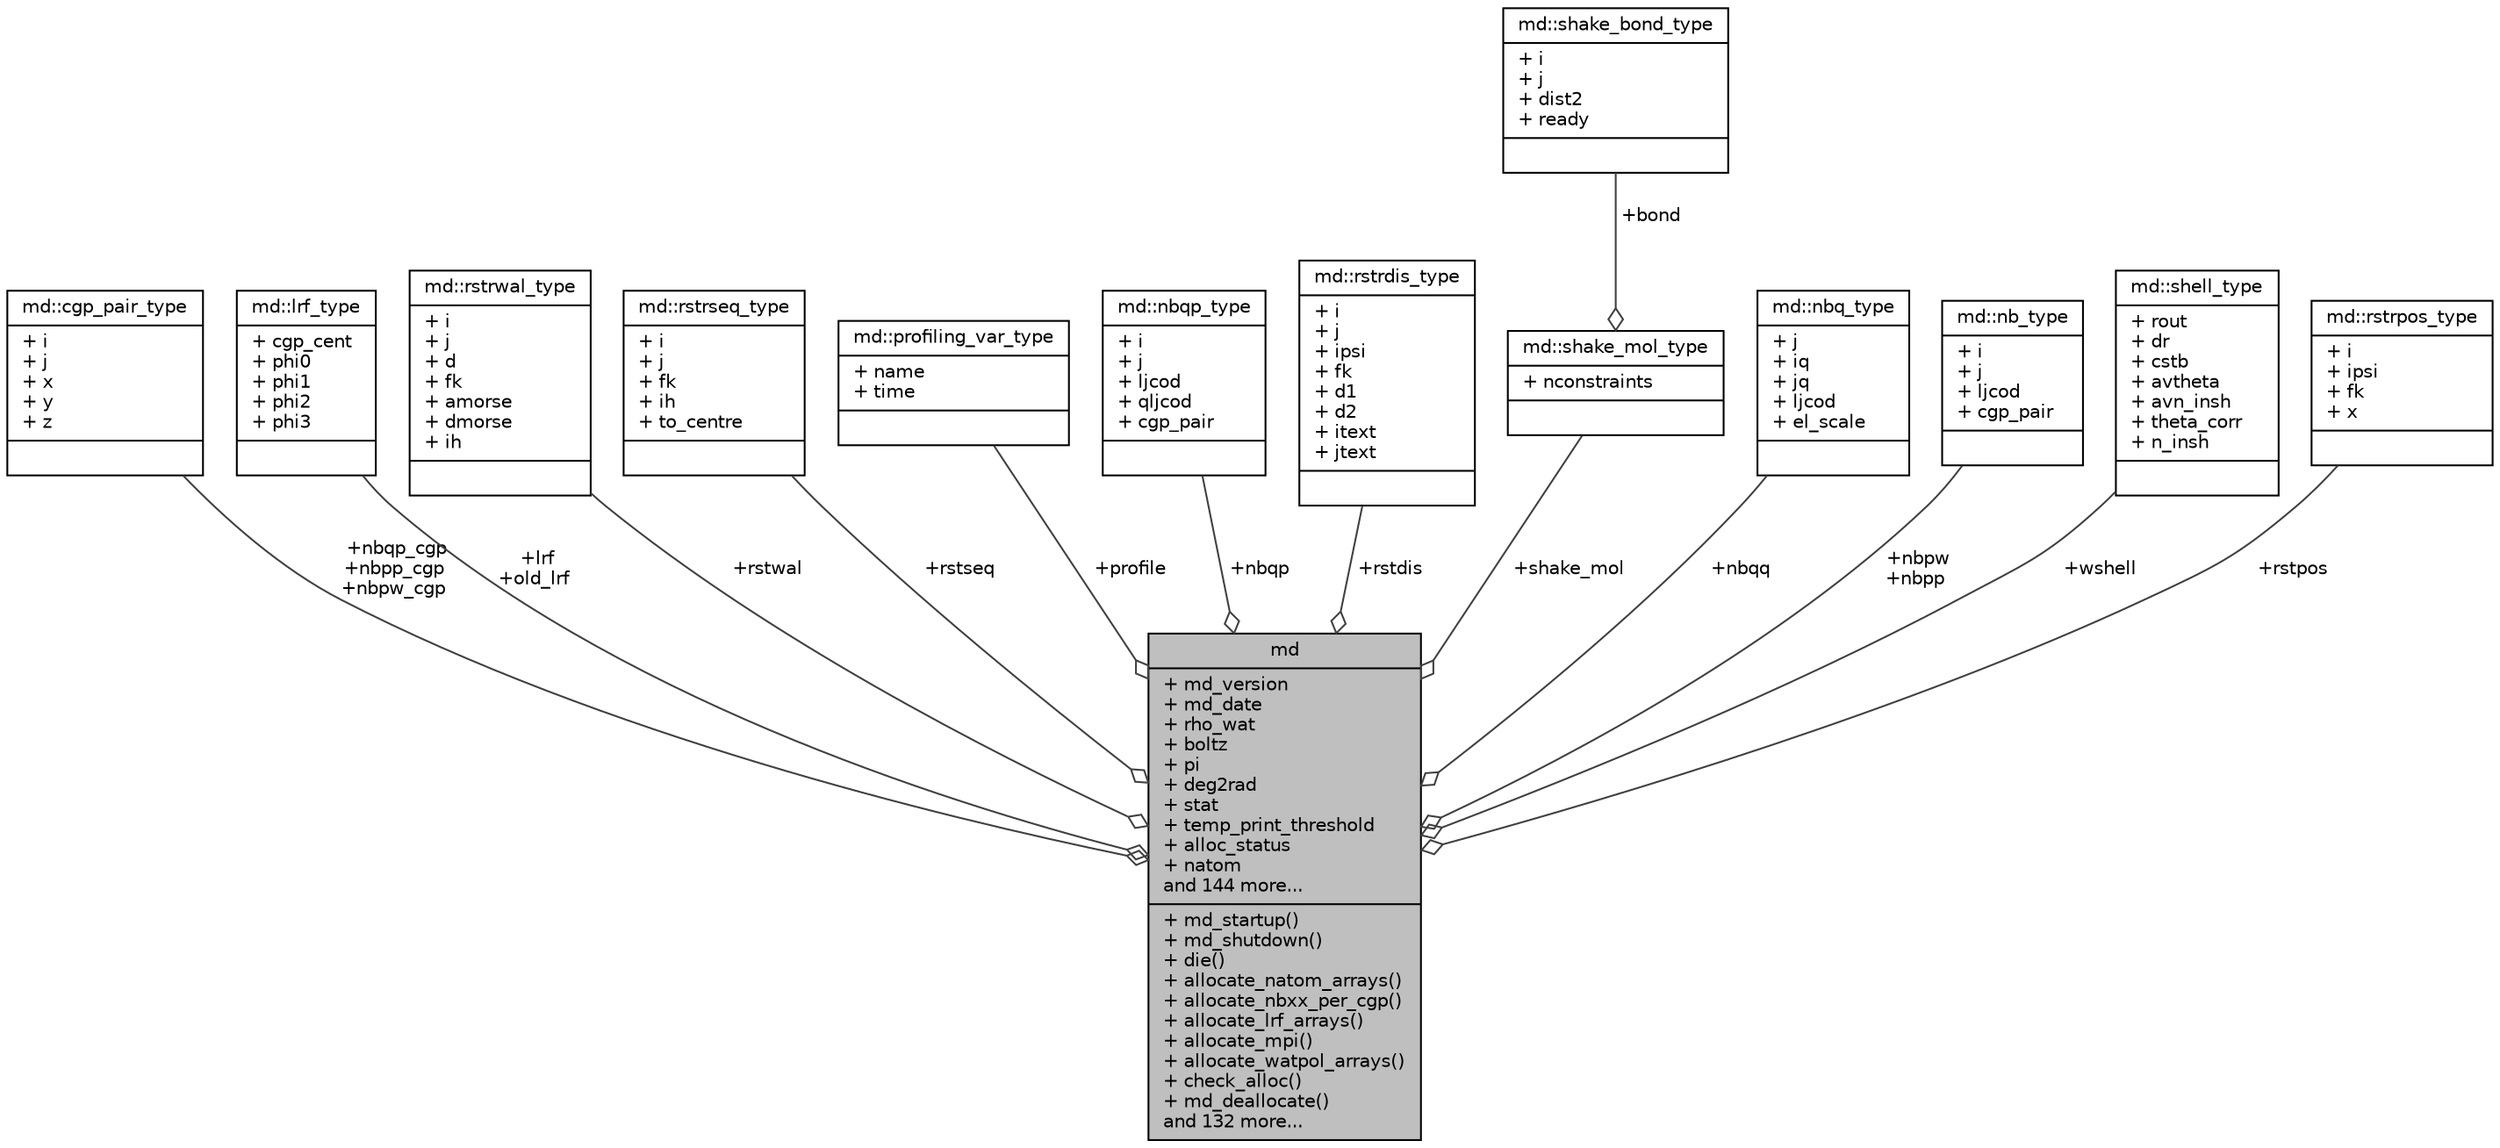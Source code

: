 digraph "md"
{
  edge [fontname="Helvetica",fontsize="10",labelfontname="Helvetica",labelfontsize="10"];
  node [fontname="Helvetica",fontsize="10",shape=record];
  Node1 [label="{md\n|+ md_version\l+ md_date\l+ rho_wat\l+ boltz\l+ pi\l+ deg2rad\l+ stat\l+ temp_print_threshold\l+ alloc_status\l+ natom\land 144 more...\l|+ md_startup()\l+ md_shutdown()\l+ die()\l+ allocate_natom_arrays()\l+ allocate_nbxx_per_cgp()\l+ allocate_lrf_arrays()\l+ allocate_mpi()\l+ allocate_watpol_arrays()\l+ check_alloc()\l+ md_deallocate()\land 132 more...\l}",height=0.2,width=0.4,color="black", fillcolor="grey75", style="filled" fontcolor="black"];
  Node2 -> Node1 [color="grey25",fontsize="10",style="solid",label=" +nbqp_cgp\n+nbpp_cgp\n+nbpw_cgp" ,arrowhead="odiamond",fontname="Helvetica"];
  Node2 [label="{md::cgp_pair_type\n|+ i\l+ j\l+ x\l+ y\l+ z\l|}",height=0.2,width=0.4,color="black", fillcolor="white", style="filled",URL="$structmd_1_1cgp__pair__type.html"];
  Node3 -> Node1 [color="grey25",fontsize="10",style="solid",label=" +lrf\n+old_lrf" ,arrowhead="odiamond",fontname="Helvetica"];
  Node3 [label="{md::lrf_type\n|+ cgp_cent\l+ phi0\l+ phi1\l+ phi2\l+ phi3\l|}",height=0.2,width=0.4,color="black", fillcolor="white", style="filled",URL="$structmd_1_1lrf__type.html"];
  Node4 -> Node1 [color="grey25",fontsize="10",style="solid",label=" +rstwal" ,arrowhead="odiamond",fontname="Helvetica"];
  Node4 [label="{md::rstrwal_type\n|+ i\l+ j\l+ d\l+ fk\l+ amorse\l+ dmorse\l+ ih\l|}",height=0.2,width=0.4,color="black", fillcolor="white", style="filled",URL="$structmd_1_1rstrwal__type.html"];
  Node5 -> Node1 [color="grey25",fontsize="10",style="solid",label=" +rstseq" ,arrowhead="odiamond",fontname="Helvetica"];
  Node5 [label="{md::rstrseq_type\n|+ i\l+ j\l+ fk\l+ ih\l+ to_centre\l|}",height=0.2,width=0.4,color="black", fillcolor="white", style="filled",URL="$structmd_1_1rstrseq__type.html"];
  Node6 -> Node1 [color="grey25",fontsize="10",style="solid",label=" +profile" ,arrowhead="odiamond",fontname="Helvetica"];
  Node6 [label="{md::profiling_var_type\n|+ name\l+ time\l|}",height=0.2,width=0.4,color="black", fillcolor="white", style="filled",URL="$structmd_1_1profiling__var__type.html"];
  Node7 -> Node1 [color="grey25",fontsize="10",style="solid",label=" +nbqp" ,arrowhead="odiamond",fontname="Helvetica"];
  Node7 [label="{md::nbqp_type\n|+ i\l+ j\l+ ljcod\l+ qljcod\l+ cgp_pair\l|}",height=0.2,width=0.4,color="black", fillcolor="white", style="filled",URL="$structmd_1_1nbqp__type.html"];
  Node8 -> Node1 [color="grey25",fontsize="10",style="solid",label=" +rstdis" ,arrowhead="odiamond",fontname="Helvetica"];
  Node8 [label="{md::rstrdis_type\n|+ i\l+ j\l+ ipsi\l+ fk\l+ d1\l+ d2\l+ itext\l+ jtext\l|}",height=0.2,width=0.4,color="black", fillcolor="white", style="filled",URL="$structmd_1_1rstrdis__type.html"];
  Node9 -> Node1 [color="grey25",fontsize="10",style="solid",label=" +shake_mol" ,arrowhead="odiamond",fontname="Helvetica"];
  Node9 [label="{md::shake_mol_type\n|+ nconstraints\l|}",height=0.2,width=0.4,color="black", fillcolor="white", style="filled",URL="$structmd_1_1shake__mol__type.html"];
  Node10 -> Node9 [color="grey25",fontsize="10",style="solid",label=" +bond" ,arrowhead="odiamond",fontname="Helvetica"];
  Node10 [label="{md::shake_bond_type\n|+ i\l+ j\l+ dist2\l+ ready\l|}",height=0.2,width=0.4,color="black", fillcolor="white", style="filled",URL="$structmd_1_1shake__bond__type.html"];
  Node11 -> Node1 [color="grey25",fontsize="10",style="solid",label=" +nbqq" ,arrowhead="odiamond",fontname="Helvetica"];
  Node11 [label="{md::nbq_type\n|+ j\l+ iq\l+ jq\l+ ljcod\l+ el_scale\l|}",height=0.2,width=0.4,color="black", fillcolor="white", style="filled",URL="$structmd_1_1nbq__type.html"];
  Node12 -> Node1 [color="grey25",fontsize="10",style="solid",label=" +nbpw\n+nbpp" ,arrowhead="odiamond",fontname="Helvetica"];
  Node12 [label="{md::nb_type\n|+ i\l+ j\l+ ljcod\l+ cgp_pair\l|}",height=0.2,width=0.4,color="black", fillcolor="white", style="filled",URL="$structmd_1_1nb__type.html"];
  Node13 -> Node1 [color="grey25",fontsize="10",style="solid",label=" +wshell" ,arrowhead="odiamond",fontname="Helvetica"];
  Node13 [label="{md::shell_type\n|+ rout\l+ dr\l+ cstb\l+ avtheta\l+ avn_insh\l+ theta_corr\l+ n_insh\l|}",height=0.2,width=0.4,color="black", fillcolor="white", style="filled",URL="$structmd_1_1shell__type.html"];
  Node14 -> Node1 [color="grey25",fontsize="10",style="solid",label=" +rstpos" ,arrowhead="odiamond",fontname="Helvetica"];
  Node14 [label="{md::rstrpos_type\n|+ i\l+ ipsi\l+ fk\l+ x\l|}",height=0.2,width=0.4,color="black", fillcolor="white", style="filled",URL="$structmd_1_1rstrpos__type.html"];
}

